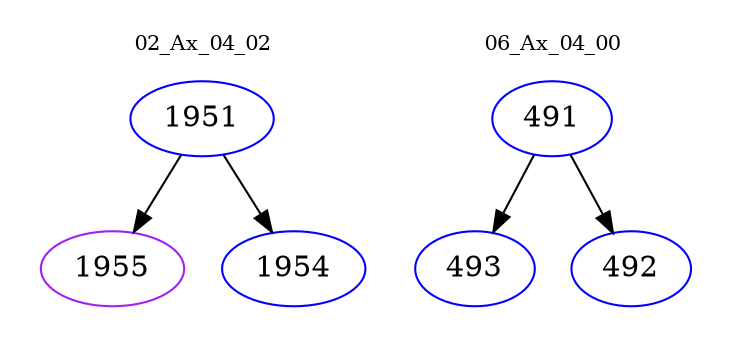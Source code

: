digraph{
subgraph cluster_0 {
color = white
label = "02_Ax_04_02";
fontsize=10;
T0_1951 [label="1951", color="blue"]
T0_1951 -> T0_1955 [color="black"]
T0_1955 [label="1955", color="purple"]
T0_1951 -> T0_1954 [color="black"]
T0_1954 [label="1954", color="blue"]
}
subgraph cluster_1 {
color = white
label = "06_Ax_04_00";
fontsize=10;
T1_491 [label="491", color="blue"]
T1_491 -> T1_493 [color="black"]
T1_493 [label="493", color="blue"]
T1_491 -> T1_492 [color="black"]
T1_492 [label="492", color="blue"]
}
}
